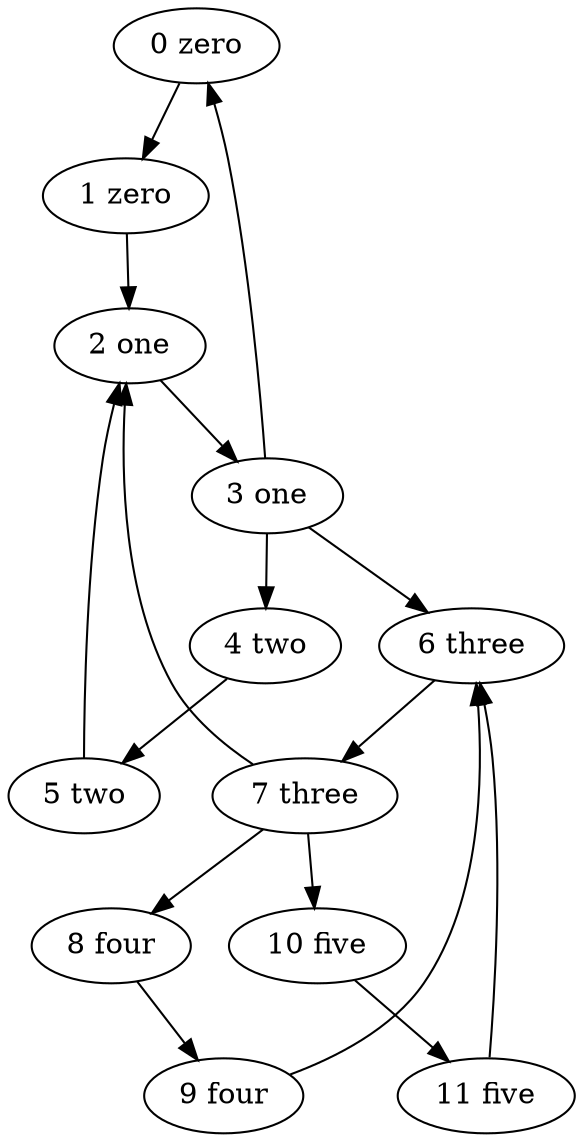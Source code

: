 digraph 4 {
	"0 zero";
	"3 one";
	"2 one";
	"5 two";
	"4 two";
	"7 three";
	"6 three";
	"9 four";
	"8 four";
	"11 five";
	"10 five";
	"1 zero";
	"3 one" -> "0 zero";
	"2 one" -> "3 one";
	"1 zero" -> "2 one";
	"5 two" -> "2 one";
	"7 three" -> "2 one";
	"4 two" -> "5 two";
	"3 one" -> "4 two";
	"6 three" -> "7 three";
	"3 one" -> "6 three";
	"9 four" -> "6 three";
	"11 five" -> "6 three";
	"8 four" -> "9 four";
	"7 three" -> "8 four";
	"10 five" -> "11 five";
	"7 three" -> "10 five";
	"0 zero" -> "1 zero";
	}
